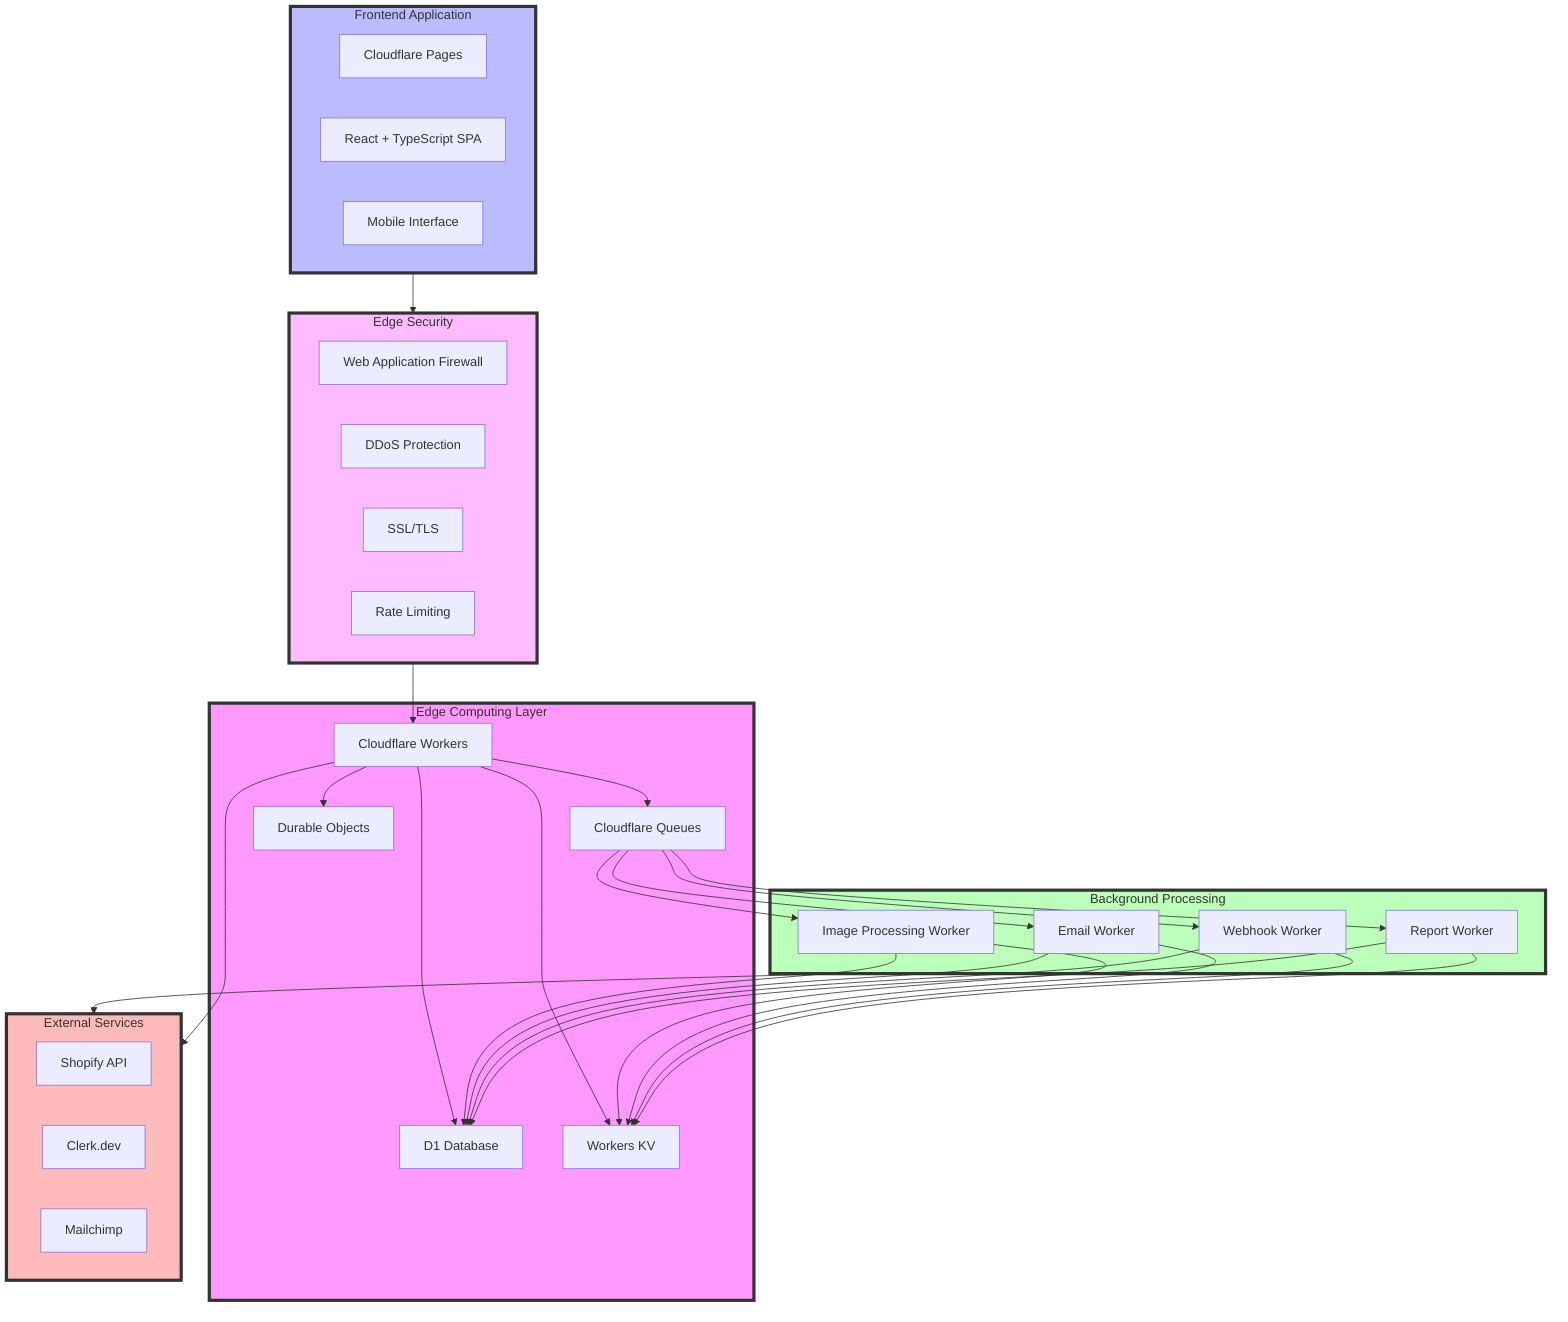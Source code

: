 flowchart TD
    subgraph Edge[Edge Computing Layer]
        Workers[Cloudflare Workers]
        D1[D1 Database]
        KV[Workers KV]
        Queues[Cloudflare Queues]
        DO[Durable Objects]
    end
    
    subgraph Frontend[Frontend Application]
        Pages[Cloudflare Pages]
        Web[React + TypeScript SPA]
        Mobile[Mobile Interface]
    end
    
    subgraph Processing[Background Processing]
        ImageWorker[Image Processing Worker]
        EmailWorker[Email Worker]
        WebhookWorker[Webhook Worker]
        ReportWorker[Report Worker]
    end
    
    subgraph Integrations[External Services]
        Shopify[Shopify API]
        Clerk[Clerk.dev]
        Email[Mailchimp]
    end
    
    subgraph Security[Edge Security]
        WAF[Web Application Firewall]
        DDoS[DDoS Protection]
        SSL[SSL/TLS]
        RateLimit[Rate Limiting]
    end

    Frontend --> Security
    Security --> Workers
    
    Workers --> D1
    Workers --> KV
    Workers --> Queues
    Workers --> DO
    
    Queues --> ImageWorker
    Queues --> EmailWorker
    Queues --> WebhookWorker
    Queues --> ReportWorker
    
    ImageWorker & EmailWorker & WebhookWorker & ReportWorker --> D1
    ImageWorker & EmailWorker & WebhookWorker & ReportWorker --> KV
    
    Workers --> Integrations
    Processing --> Integrations
    
    style Edge fill:#f9f,stroke:#333,stroke-width:4px
    style Frontend fill:#bbf,stroke:#333,stroke-width:4px
    style Processing fill:#bfb,stroke:#333,stroke-width:4px
    style Integrations fill:#fbb,stroke:#333,stroke-width:4px
    style Security fill:#fbf,stroke:#333,stroke-width:4px